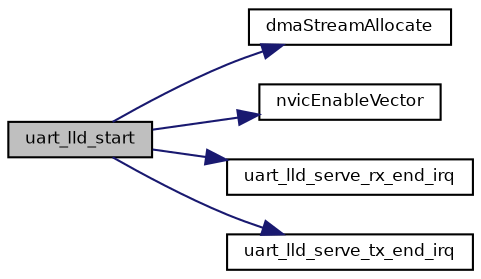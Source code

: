digraph "uart_lld_start"
{
  bgcolor="transparent";
  edge [fontname="Helvetica",fontsize="8",labelfontname="Helvetica",labelfontsize="8"];
  node [fontname="Helvetica",fontsize="8",shape=record];
  rankdir="LR";
  Node18 [label="uart_lld_start",height=0.2,width=0.4,color="black", fillcolor="grey75", style="filled", fontcolor="black"];
  Node18 -> Node19 [color="midnightblue",fontsize="8",style="solid",fontname="Helvetica"];
  Node19 [label="dmaStreamAllocate",height=0.2,width=0.4,color="black",URL="$group___s_t_m32___d_m_a.html#ga2779cd46d0f5e9d7a6e549391e05cdd0",tooltip="Allocates a DMA stream. "];
  Node18 -> Node20 [color="midnightblue",fontsize="8",style="solid",fontname="Helvetica"];
  Node20 [label="nvicEnableVector",height=0.2,width=0.4,color="black",URL="$group___c_o_m_m_o_n___a_r_m_c_mx___n_v_i_c.html#gaf27b6cd4f76874f8d5bbcbff7d6015d6",tooltip="Sets the priority of an interrupt handler and enables it. "];
  Node18 -> Node21 [color="midnightblue",fontsize="8",style="solid",fontname="Helvetica"];
  Node21 [label="uart_lld_serve_rx_end_irq",height=0.2,width=0.4,color="black",URL="$group___u_a_r_t.html#gaf65dea7ee4566c3a457f6bb1407de4c2",tooltip="RX DMA common service routine. "];
  Node18 -> Node22 [color="midnightblue",fontsize="8",style="solid",fontname="Helvetica"];
  Node22 [label="uart_lld_serve_tx_end_irq",height=0.2,width=0.4,color="black",URL="$group___u_a_r_t.html#ga39788ecd6679f3d4388ac36cfc04d072",tooltip="TX DMA common service routine. "];
}
